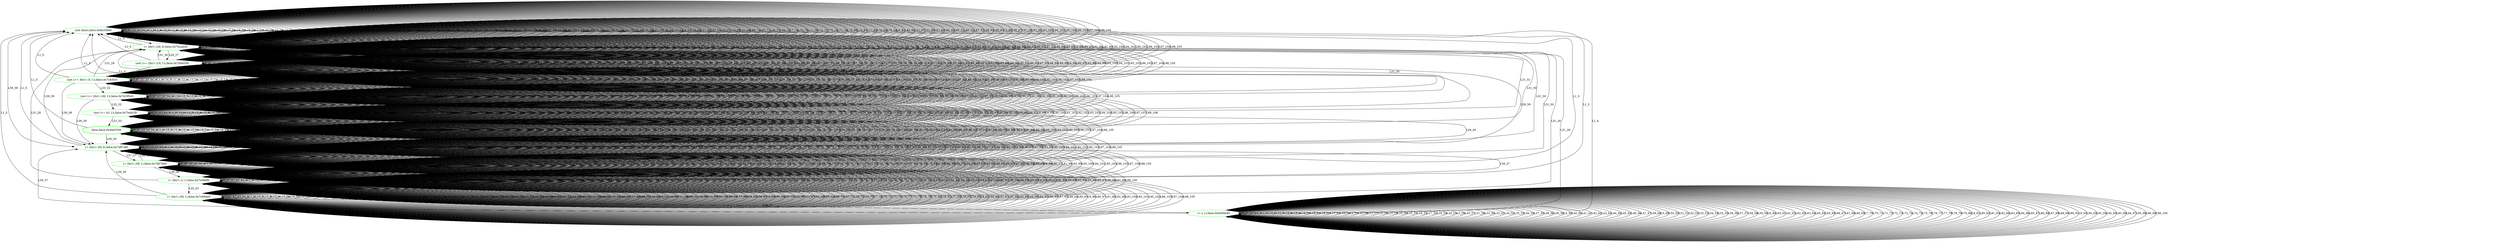 digraph G {
0[label="(not false),false,0x8e359a0", color=green,shape=octagon];
1[label="(= |thr1::24| 0),false,0x7b2ad20", color=green,shape=octagon];
2[label="(not (>= |thr1::23| 1)),false,0x7b64200", color=green,shape=octagon];
3[label="(not (>= |thr1::3| 1)),false,0x7c83fc0", color=green,shape=octagon];
4[label="(not (>= |thr1::26| 1)),false,0x7e195c0", color=green,shape=octagon];
5[label="(not (>= b2 1)),false,0x7bdd1f0", color=green,shape=octagon];
6[label="(= |thr1::30| 0),false,0x7d97af0", color=green,shape=octagon];
7[label="(= |thr1::29| 1),false,0x7d979b0", color=green,shape=octagon];
8[label="(= |thr1::1| 1),false,0x7e58ef0", color=green,shape=octagon];
9[label="(= |thr1::28| 1),false,0x7c840e0", color=green,shape=octagon];
10[label="(= y 1),false,0x8589e40", color=green,shape=octagon];
11[label="false,false,0x49a5500", color=green,shape=doubleoctagon];
0->0 [label="0_0"];
0->0 [label="1_1"];
0->0 [label="2_2"];
0->0 [label="3_3"];
0->0 [label="4_4"];
0->0 [label="L1_5"];
0->0 [label="L1_6"];
0->0 [label="L10_7"];
0->0 [label="L11_8"];
0->0 [label="L12_9"];
0->0 [label="L13_10"];
0->0 [label="L14_11"];
0->0 [label="L15_12"];
0->0 [label="L16_13"];
0->0 [label="L17_14"];
0->0 [label="L18_15"];
0->0 [label="L19_16"];
0->0 [label="L2_17"];
0->0 [label="L20_18"];
0->0 [label="L21_19"];
0->0 [label="L22_20"];
0->0 [label="L23_21"];
0->0 [label="L24_22"];
0->0 [label="L25_23"];
0->0 [label="L26_24"];
0->0 [label="L27_25"];
0->0 [label="L28_26"];
0->0 [label="L29_27"];
0->0 [label="L3_28"];
0->0 [label="L30_29"];
0->1 [label="L31_30"];
0->0 [label="L31_31"];
0->0 [label="L32_32"];
0->0 [label="L33_33"];
0->0 [label="L34_34"];
0->0 [label="L35_35"];
0->0 [label="L36_36"];
0->0 [label="L37_37"];
0->0 [label="L38_38"];
0->6 [label="L39_39"];
0->0 [label="L39_40"];
0->0 [label="L4_41"];
0->0 [label="L40_42"];
0->0 [label="L41_43"];
0->0 [label="L42_44"];
0->0 [label="L43_45"];
0->0 [label="L44_46"];
0->0 [label="L45_47"];
0->0 [label="L46_48"];
0->0 [label="L47_49"];
0->0 [label="L48_50"];
0->0 [label="L49_51"];
0->0 [label="L5_52"];
0->0 [label="L50_53"];
0->0 [label="L51_54"];
0->0 [label="L52_55"];
0->0 [label="L53_56"];
0->0 [label="L54_57"];
0->0 [label="L55_58"];
0->0 [label="L56_59"];
0->0 [label="L57_60"];
0->0 [label="L58_61"];
0->0 [label="L59_62"];
0->0 [label="L6_63"];
0->0 [label="L60_64"];
0->0 [label="L61_65"];
0->0 [label="L62_66"];
0->0 [label="L63_67"];
0->0 [label="L64_68"];
0->0 [label="L65_69"];
0->0 [label="L66_70"];
0->0 [label="L67_71"];
0->0 [label="L68_72"];
0->0 [label="L69_73"];
0->0 [label="L7_74"];
0->0 [label="L70_75"];
0->0 [label="L71_76"];
0->0 [label="L72_77"];
0->0 [label="L73_78"];
0->0 [label="L74_79"];
0->0 [label="L75_80"];
0->0 [label="L76_81"];
0->0 [label="L77_82"];
0->0 [label="L78_83"];
0->0 [label="L79_84"];
0->0 [label="L8_85"];
0->0 [label="L80_86"];
0->0 [label="L81_87"];
0->0 [label="L82_88"];
0->0 [label="L83_89"];
0->0 [label="L84_90"];
0->0 [label="L85_91"];
0->0 [label="L86_92"];
0->0 [label="L87_93"];
0->0 [label="L88_94"];
0->0 [label="L89_95"];
0->0 [label="L9_96"];
0->0 [label="L90_97"];
0->0 [label="L91_98"];
0->0 [label="L92_99"];
0->0 [label="L93_100"];
0->0 [label="L94_101"];
0->0 [label="L95_102"];
0->0 [label="L96_103"];
0->0 [label="L97_104"];
0->0 [label="L98_105"];
1->1 [label="0_0"];
1->1 [label="1_1"];
1->1 [label="2_2"];
1->1 [label="3_3"];
1->1 [label="4_4"];
1->0 [label="L1_5"];
1->1 [label="L1_6"];
1->1 [label="L10_7"];
1->1 [label="L11_8"];
1->1 [label="L12_9"];
1->1 [label="L13_10"];
1->1 [label="L14_11"];
1->1 [label="L15_12"];
1->1 [label="L16_13"];
1->1 [label="L17_14"];
1->1 [label="L18_15"];
1->1 [label="L19_16"];
1->1 [label="L2_17"];
1->1 [label="L20_18"];
1->1 [label="L21_19"];
1->1 [label="L22_20"];
1->1 [label="L23_21"];
1->1 [label="L24_22"];
1->1 [label="L25_23"];
1->1 [label="L26_24"];
1->1 [label="L27_25"];
1->1 [label="L28_26"];
1->2 [label="L29_27"];
1->1 [label="L3_28"];
1->1 [label="L30_29"];
1->1 [label="L31_30"];
1->1 [label="L31_31"];
1->1 [label="L32_32"];
1->1 [label="L33_33"];
1->1 [label="L34_34"];
1->1 [label="L35_35"];
1->1 [label="L36_36"];
1->1 [label="L37_37"];
1->1 [label="L38_38"];
1->6 [label="L39_39"];
1->1 [label="L39_40"];
1->1 [label="L4_41"];
1->1 [label="L40_42"];
1->1 [label="L41_43"];
1->1 [label="L42_44"];
1->1 [label="L43_45"];
1->1 [label="L44_46"];
1->1 [label="L45_47"];
1->1 [label="L46_48"];
1->1 [label="L47_49"];
1->1 [label="L48_50"];
1->1 [label="L49_51"];
1->1 [label="L5_52"];
1->1 [label="L50_53"];
1->1 [label="L51_54"];
1->1 [label="L52_55"];
1->1 [label="L53_56"];
1->1 [label="L54_57"];
1->1 [label="L55_58"];
1->1 [label="L56_59"];
1->1 [label="L57_60"];
1->1 [label="L58_61"];
1->1 [label="L59_62"];
1->1 [label="L6_63"];
1->1 [label="L60_64"];
1->1 [label="L61_65"];
1->1 [label="L62_66"];
1->1 [label="L63_67"];
1->1 [label="L64_68"];
1->1 [label="L65_69"];
1->1 [label="L66_70"];
1->1 [label="L67_71"];
1->1 [label="L68_72"];
1->1 [label="L69_73"];
1->1 [label="L7_74"];
1->1 [label="L70_75"];
1->1 [label="L71_76"];
1->1 [label="L72_77"];
1->1 [label="L73_78"];
1->1 [label="L74_79"];
1->1 [label="L75_80"];
1->1 [label="L76_81"];
1->1 [label="L77_82"];
1->1 [label="L78_83"];
1->1 [label="L79_84"];
1->1 [label="L8_85"];
1->1 [label="L80_86"];
1->1 [label="L81_87"];
1->1 [label="L82_88"];
1->1 [label="L83_89"];
1->1 [label="L84_90"];
1->1 [label="L85_91"];
1->1 [label="L86_92"];
1->1 [label="L87_93"];
1->1 [label="L88_94"];
1->1 [label="L89_95"];
1->1 [label="L9_96"];
1->1 [label="L90_97"];
1->1 [label="L91_98"];
1->1 [label="L92_99"];
1->1 [label="L93_100"];
1->1 [label="L94_101"];
1->1 [label="L95_102"];
1->1 [label="L96_103"];
1->1 [label="L97_104"];
1->1 [label="L98_105"];
2->2 [label="0_0"];
2->2 [label="1_1"];
2->2 [label="2_2"];
2->2 [label="3_3"];
2->2 [label="4_4"];
2->0 [label="L1_5"];
2->2 [label="L1_6"];
2->2 [label="L10_7"];
2->2 [label="L11_8"];
2->2 [label="L12_9"];
2->2 [label="L13_10"];
2->2 [label="L14_11"];
2->2 [label="L15_12"];
2->2 [label="L16_13"];
2->2 [label="L17_14"];
2->2 [label="L18_15"];
2->2 [label="L19_16"];
2->2 [label="L2_17"];
2->2 [label="L20_18"];
2->2 [label="L21_19"];
2->2 [label="L22_20"];
2->2 [label="L23_21"];
2->2 [label="L24_22"];
2->2 [label="L25_23"];
2->2 [label="L26_24"];
2->2 [label="L27_25"];
2->3 [label="L28_26"];
2->2 [label="L29_27"];
2->2 [label="L3_28"];
2->2 [label="L30_29"];
2->1 [label="L31_30"];
2->2 [label="L31_31"];
2->2 [label="L32_32"];
2->2 [label="L33_33"];
2->2 [label="L34_34"];
2->2 [label="L35_35"];
2->2 [label="L36_36"];
2->2 [label="L37_37"];
2->2 [label="L38_38"];
2->6 [label="L39_39"];
2->2 [label="L39_40"];
2->2 [label="L4_41"];
2->2 [label="L40_42"];
2->2 [label="L41_43"];
2->2 [label="L42_44"];
2->2 [label="L43_45"];
2->2 [label="L44_46"];
2->2 [label="L45_47"];
2->2 [label="L46_48"];
2->2 [label="L47_49"];
2->2 [label="L48_50"];
2->2 [label="L49_51"];
2->2 [label="L5_52"];
2->2 [label="L50_53"];
2->2 [label="L51_54"];
2->2 [label="L52_55"];
2->2 [label="L53_56"];
2->2 [label="L54_57"];
2->2 [label="L55_58"];
2->2 [label="L56_59"];
2->2 [label="L57_60"];
2->2 [label="L58_61"];
2->2 [label="L59_62"];
2->2 [label="L6_63"];
2->2 [label="L60_64"];
2->2 [label="L61_65"];
2->2 [label="L62_66"];
2->2 [label="L63_67"];
2->2 [label="L64_68"];
2->2 [label="L65_69"];
2->2 [label="L66_70"];
2->2 [label="L67_71"];
2->2 [label="L68_72"];
2->2 [label="L69_73"];
2->2 [label="L7_74"];
2->2 [label="L70_75"];
2->2 [label="L71_76"];
2->2 [label="L72_77"];
2->2 [label="L73_78"];
2->2 [label="L74_79"];
2->2 [label="L75_80"];
2->2 [label="L76_81"];
2->2 [label="L77_82"];
2->2 [label="L78_83"];
2->2 [label="L79_84"];
2->2 [label="L8_85"];
2->2 [label="L80_86"];
2->2 [label="L81_87"];
2->2 [label="L82_88"];
2->2 [label="L83_89"];
2->2 [label="L84_90"];
2->2 [label="L85_91"];
2->2 [label="L86_92"];
2->2 [label="L87_93"];
2->2 [label="L88_94"];
2->2 [label="L89_95"];
2->2 [label="L9_96"];
2->2 [label="L90_97"];
2->2 [label="L91_98"];
2->2 [label="L92_99"];
2->2 [label="L93_100"];
2->2 [label="L94_101"];
2->2 [label="L95_102"];
2->2 [label="L96_103"];
2->2 [label="L97_104"];
2->2 [label="L98_105"];
3->3 [label="0_0"];
3->3 [label="1_1"];
3->3 [label="2_2"];
3->3 [label="3_3"];
3->3 [label="4_4"];
3->0 [label="L1_5"];
3->3 [label="L1_6"];
3->3 [label="L10_7"];
3->3 [label="L11_8"];
3->3 [label="L12_9"];
3->3 [label="L13_10"];
3->3 [label="L14_11"];
3->3 [label="L15_12"];
3->3 [label="L16_13"];
3->3 [label="L17_14"];
3->3 [label="L18_15"];
3->3 [label="L19_16"];
3->3 [label="L2_17"];
3->3 [label="L20_18"];
3->3 [label="L21_19"];
3->3 [label="L22_20"];
3->3 [label="L23_21"];
3->3 [label="L24_22"];
3->3 [label="L25_23"];
3->3 [label="L26_24"];
3->3 [label="L28_25"];
3->3 [label="L29_26"];
3->3 [label="L3_27"];
3->3 [label="L30_28"];
3->1 [label="L31_29"];
3->3 [label="L31_30"];
3->3 [label="L32_31"];
3->4 [label="L33_32"];
3->3 [label="L34_33"];
3->3 [label="L35_34"];
3->3 [label="L36_35"];
3->3 [label="L37_36"];
3->3 [label="L38_37"];
3->6 [label="L39_38"];
3->3 [label="L39_39"];
3->3 [label="L4_40"];
3->3 [label="L40_41"];
3->3 [label="L41_42"];
3->3 [label="L42_43"];
3->3 [label="L43_44"];
3->3 [label="L44_45"];
3->3 [label="L45_46"];
3->3 [label="L46_47"];
3->3 [label="L47_48"];
3->3 [label="L48_49"];
3->3 [label="L49_50"];
3->3 [label="L5_51"];
3->3 [label="L50_52"];
3->3 [label="L51_53"];
3->3 [label="L52_54"];
3->3 [label="L53_55"];
3->3 [label="L54_56"];
3->3 [label="L55_57"];
3->3 [label="L56_58"];
3->3 [label="L57_59"];
3->3 [label="L58_60"];
3->3 [label="L59_61"];
3->3 [label="L6_62"];
3->3 [label="L60_63"];
3->3 [label="L61_64"];
3->3 [label="L62_65"];
3->3 [label="L63_66"];
3->3 [label="L64_67"];
3->3 [label="L65_68"];
3->3 [label="L66_69"];
3->3 [label="L67_70"];
3->3 [label="L68_71"];
3->3 [label="L69_72"];
3->3 [label="L7_73"];
3->3 [label="L70_74"];
3->3 [label="L71_75"];
3->3 [label="L72_76"];
3->3 [label="L73_77"];
3->3 [label="L74_78"];
3->3 [label="L75_79"];
3->3 [label="L76_80"];
3->3 [label="L77_81"];
3->3 [label="L78_82"];
3->3 [label="L79_83"];
3->3 [label="L8_84"];
3->3 [label="L80_85"];
3->3 [label="L81_86"];
3->3 [label="L82_87"];
3->3 [label="L83_88"];
3->3 [label="L84_89"];
3->3 [label="L85_90"];
3->3 [label="L86_91"];
3->3 [label="L87_92"];
3->3 [label="L88_93"];
3->3 [label="L89_94"];
3->3 [label="L9_95"];
3->3 [label="L90_96"];
3->3 [label="L91_97"];
3->3 [label="L92_98"];
3->3 [label="L93_99"];
3->3 [label="L94_100"];
3->3 [label="L95_101"];
3->3 [label="L96_102"];
3->3 [label="L97_103"];
3->3 [label="L98_104"];
4->4 [label="0_0"];
4->4 [label="1_1"];
4->4 [label="2_2"];
4->4 [label="3_3"];
4->4 [label="4_4"];
4->0 [label="L1_5"];
4->4 [label="L1_6"];
4->4 [label="L10_7"];
4->4 [label="L11_8"];
4->4 [label="L12_9"];
4->4 [label="L13_10"];
4->4 [label="L14_11"];
4->4 [label="L15_12"];
4->4 [label="L16_13"];
4->4 [label="L17_14"];
4->4 [label="L18_15"];
4->4 [label="L19_16"];
4->4 [label="L2_17"];
4->4 [label="L20_18"];
4->4 [label="L21_19"];
4->4 [label="L22_20"];
4->4 [label="L23_21"];
4->4 [label="L24_22"];
4->4 [label="L25_23"];
4->4 [label="L26_24"];
4->4 [label="L27_25"];
4->4 [label="L28_26"];
4->4 [label="L29_27"];
4->4 [label="L3_28"];
4->4 [label="L30_29"];
4->1 [label="L31_30"];
4->4 [label="L31_31"];
4->5 [label="L32_32"];
4->4 [label="L33_33"];
4->4 [label="L34_34"];
4->4 [label="L35_35"];
4->4 [label="L36_36"];
4->4 [label="L37_37"];
4->4 [label="L38_38"];
4->6 [label="L39_39"];
4->4 [label="L39_40"];
4->4 [label="L4_41"];
4->4 [label="L40_42"];
4->4 [label="L41_43"];
4->4 [label="L42_44"];
4->4 [label="L43_45"];
4->4 [label="L44_46"];
4->4 [label="L45_47"];
4->4 [label="L46_48"];
4->4 [label="L47_49"];
4->4 [label="L48_50"];
4->4 [label="L49_51"];
4->4 [label="L5_52"];
4->4 [label="L50_53"];
4->4 [label="L51_54"];
4->4 [label="L52_55"];
4->4 [label="L53_56"];
4->4 [label="L54_57"];
4->4 [label="L55_58"];
4->4 [label="L56_59"];
4->4 [label="L57_60"];
4->4 [label="L58_61"];
4->4 [label="L59_62"];
4->4 [label="L6_63"];
4->4 [label="L60_64"];
4->4 [label="L61_65"];
4->4 [label="L62_66"];
4->4 [label="L63_67"];
4->4 [label="L64_68"];
4->4 [label="L65_69"];
4->4 [label="L66_70"];
4->4 [label="L67_71"];
4->4 [label="L68_72"];
4->4 [label="L69_73"];
4->4 [label="L7_74"];
4->4 [label="L70_75"];
4->4 [label="L71_76"];
4->4 [label="L72_77"];
4->4 [label="L73_78"];
4->4 [label="L74_79"];
4->4 [label="L75_80"];
4->4 [label="L76_81"];
4->4 [label="L77_82"];
4->4 [label="L78_83"];
4->4 [label="L79_84"];
4->4 [label="L8_85"];
4->4 [label="L80_86"];
4->4 [label="L81_87"];
4->4 [label="L82_88"];
4->4 [label="L83_89"];
4->4 [label="L84_90"];
4->4 [label="L85_91"];
4->4 [label="L86_92"];
4->4 [label="L87_93"];
4->4 [label="L88_94"];
4->4 [label="L89_95"];
4->4 [label="L9_96"];
4->4 [label="L90_97"];
4->4 [label="L91_98"];
4->4 [label="L92_99"];
4->4 [label="L93_100"];
4->4 [label="L94_101"];
4->4 [label="L95_102"];
4->4 [label="L96_103"];
4->4 [label="L97_104"];
4->4 [label="L98_105"];
5->5 [label="0_0"];
5->5 [label="1_1"];
5->5 [label="2_2"];
5->5 [label="4_3"];
5->0 [label="L1_4"];
5->5 [label="L1_5"];
5->5 [label="L10_6"];
5->5 [label="L11_7"];
5->5 [label="L12_8"];
5->5 [label="L13_9"];
5->5 [label="L14_10"];
5->5 [label="L15_11"];
5->5 [label="L16_12"];
5->5 [label="L17_13"];
5->5 [label="L18_14"];
5->5 [label="L19_15"];
5->5 [label="L2_16"];
5->5 [label="L20_17"];
5->5 [label="L21_18"];
5->5 [label="L22_19"];
5->5 [label="L23_20"];
5->5 [label="L24_21"];
5->5 [label="L24_22"];
5->5 [label="L25_23"];
5->5 [label="L26_24"];
5->5 [label="L27_25"];
5->5 [label="L28_26"];
5->5 [label="L29_27"];
5->5 [label="L3_28"];
5->5 [label="L30_29"];
5->5 [label="L30_30"];
5->1 [label="L31_31"];
5->5 [label="L31_32"];
5->5 [label="L32_33"];
5->5 [label="L33_34"];
5->5 [label="L34_35"];
5->5 [label="L35_36"];
5->5 [label="L36_37"];
5->5 [label="L37_38"];
5->5 [label="L38_39"];
5->6 [label="L39_40"];
5->5 [label="L39_41"];
5->5 [label="L4_42"];
5->5 [label="L40_43"];
5->5 [label="L41_44"];
5->5 [label="L42_45"];
5->5 [label="L43_46"];
5->5 [label="L44_47"];
5->5 [label="L45_48"];
5->5 [label="L46_49"];
5->5 [label="L47_50"];
5->5 [label="L48_51"];
5->5 [label="L49_52"];
5->5 [label="L5_53"];
5->5 [label="L50_54"];
5->11 [label="L51_55"];
5->5 [label="L52_56"];
5->5 [label="L53_57"];
5->5 [label="L54_58"];
5->5 [label="L55_59"];
5->5 [label="L56_60"];
5->5 [label="L57_61"];
5->5 [label="L58_62"];
5->5 [label="L58_63"];
5->5 [label="L6_64"];
5->5 [label="L60_65"];
5->5 [label="L61_66"];
5->5 [label="L62_67"];
5->5 [label="L63_68"];
5->5 [label="L64_69"];
5->5 [label="L65_70"];
5->5 [label="L66_71"];
5->5 [label="L67_72"];
5->5 [label="L68_73"];
5->5 [label="L69_74"];
5->5 [label="L7_75"];
5->5 [label="L70_76"];
5->5 [label="L71_77"];
5->5 [label="L72_78"];
5->5 [label="L73_79"];
5->5 [label="L74_80"];
5->5 [label="L74_81"];
5->5 [label="L75_82"];
5->5 [label="L76_83"];
5->5 [label="L77_84"];
5->5 [label="L78_85"];
5->5 [label="L79_86"];
5->5 [label="L8_87"];
5->5 [label="L80_88"];
5->5 [label="L81_89"];
5->5 [label="L82_90"];
5->5 [label="L83_91"];
5->5 [label="L84_92"];
5->5 [label="L85_93"];
5->5 [label="L86_94"];
5->5 [label="L87_95"];
5->5 [label="L88_96"];
5->5 [label="L89_97"];
5->5 [label="L9_98"];
5->5 [label="L9_99"];
5->5 [label="L90_100"];
5->5 [label="L91_101"];
5->5 [label="L92_102"];
5->5 [label="L93_103"];
5->5 [label="L94_104"];
5->5 [label="L95_105"];
5->5 [label="L96_106"];
5->5 [label="L97_107"];
5->5 [label="L98_108"];
6->6 [label="0_0"];
6->6 [label="1_1"];
6->6 [label="2_2"];
6->6 [label="3_3"];
6->6 [label="4_4"];
6->0 [label="L1_5"];
6->6 [label="L1_6"];
6->6 [label="L10_7"];
6->6 [label="L11_8"];
6->6 [label="L12_9"];
6->6 [label="L13_10"];
6->6 [label="L14_11"];
6->6 [label="L15_12"];
6->6 [label="L16_13"];
6->6 [label="L17_14"];
6->6 [label="L18_15"];
6->6 [label="L19_16"];
6->6 [label="L2_17"];
6->6 [label="L20_18"];
6->6 [label="L21_19"];
6->6 [label="L22_20"];
6->6 [label="L23_21"];
6->6 [label="L24_22"];
6->6 [label="L25_23"];
6->6 [label="L26_24"];
6->6 [label="L27_25"];
6->6 [label="L28_26"];
6->6 [label="L29_27"];
6->6 [label="L3_28"];
6->6 [label="L30_29"];
6->1 [label="L31_30"];
6->6 [label="L31_31"];
6->6 [label="L32_32"];
6->6 [label="L33_33"];
6->6 [label="L34_34"];
6->6 [label="L35_35"];
6->6 [label="L36_36"];
6->7 [label="L37_37"];
6->6 [label="L38_38"];
6->6 [label="L39_39"];
6->6 [label="L39_40"];
6->6 [label="L4_41"];
6->6 [label="L40_42"];
6->6 [label="L41_43"];
6->6 [label="L42_44"];
6->6 [label="L43_45"];
6->6 [label="L44_46"];
6->6 [label="L45_47"];
6->6 [label="L46_48"];
6->6 [label="L47_49"];
6->6 [label="L48_50"];
6->6 [label="L49_51"];
6->6 [label="L5_52"];
6->6 [label="L50_53"];
6->6 [label="L51_54"];
6->6 [label="L52_55"];
6->6 [label="L53_56"];
6->6 [label="L54_57"];
6->6 [label="L55_58"];
6->6 [label="L56_59"];
6->6 [label="L57_60"];
6->6 [label="L58_61"];
6->6 [label="L59_62"];
6->6 [label="L6_63"];
6->6 [label="L60_64"];
6->6 [label="L61_65"];
6->6 [label="L62_66"];
6->6 [label="L63_67"];
6->6 [label="L64_68"];
6->6 [label="L65_69"];
6->6 [label="L66_70"];
6->6 [label="L67_71"];
6->6 [label="L68_72"];
6->6 [label="L69_73"];
6->6 [label="L7_74"];
6->6 [label="L70_75"];
6->6 [label="L71_76"];
6->6 [label="L72_77"];
6->6 [label="L73_78"];
6->6 [label="L74_79"];
6->6 [label="L75_80"];
6->6 [label="L76_81"];
6->6 [label="L77_82"];
6->6 [label="L78_83"];
6->6 [label="L79_84"];
6->6 [label="L8_85"];
6->6 [label="L80_86"];
6->6 [label="L81_87"];
6->6 [label="L82_88"];
6->6 [label="L83_89"];
6->6 [label="L84_90"];
6->6 [label="L85_91"];
6->6 [label="L86_92"];
6->6 [label="L87_93"];
6->6 [label="L88_94"];
6->6 [label="L89_95"];
6->6 [label="L9_96"];
6->6 [label="L90_97"];
6->6 [label="L91_98"];
6->6 [label="L92_99"];
6->6 [label="L93_100"];
6->6 [label="L94_101"];
6->6 [label="L95_102"];
6->6 [label="L96_103"];
6->6 [label="L97_104"];
6->6 [label="L98_105"];
7->7 [label="0_0"];
7->7 [label="1_1"];
7->7 [label="2_2"];
7->7 [label="3_3"];
7->7 [label="4_4"];
7->0 [label="L1_5"];
7->7 [label="L1_6"];
7->7 [label="L10_7"];
7->7 [label="L11_8"];
7->7 [label="L12_9"];
7->7 [label="L13_10"];
7->7 [label="L14_11"];
7->7 [label="L15_12"];
7->7 [label="L16_13"];
7->7 [label="L17_14"];
7->7 [label="L18_15"];
7->7 [label="L19_16"];
7->7 [label="L2_17"];
7->7 [label="L20_18"];
7->7 [label="L21_19"];
7->7 [label="L22_20"];
7->7 [label="L23_21"];
7->7 [label="L24_22"];
7->7 [label="L25_23"];
7->7 [label="L26_24"];
7->7 [label="L27_25"];
7->7 [label="L28_26"];
7->7 [label="L29_27"];
7->7 [label="L3_28"];
7->7 [label="L30_29"];
7->1 [label="L31_30"];
7->7 [label="L31_31"];
7->7 [label="L32_32"];
7->7 [label="L33_33"];
7->7 [label="L34_34"];
7->7 [label="L35_35"];
7->8 [label="L36_36"];
7->7 [label="L37_37"];
7->7 [label="L38_38"];
7->6 [label="L39_39"];
7->7 [label="L39_40"];
7->7 [label="L4_41"];
7->7 [label="L40_42"];
7->7 [label="L41_43"];
7->7 [label="L42_44"];
7->7 [label="L43_45"];
7->7 [label="L44_46"];
7->7 [label="L45_47"];
7->7 [label="L46_48"];
7->7 [label="L47_49"];
7->7 [label="L48_50"];
7->7 [label="L49_51"];
7->7 [label="L5_52"];
7->7 [label="L50_53"];
7->7 [label="L51_54"];
7->7 [label="L52_55"];
7->7 [label="L53_56"];
7->7 [label="L54_57"];
7->7 [label="L55_58"];
7->7 [label="L56_59"];
7->7 [label="L57_60"];
7->7 [label="L58_61"];
7->7 [label="L59_62"];
7->7 [label="L6_63"];
7->7 [label="L60_64"];
7->7 [label="L61_65"];
7->7 [label="L62_66"];
7->7 [label="L63_67"];
7->7 [label="L64_68"];
7->7 [label="L65_69"];
7->7 [label="L66_70"];
7->7 [label="L67_71"];
7->7 [label="L68_72"];
7->7 [label="L69_73"];
7->7 [label="L7_74"];
7->7 [label="L70_75"];
7->7 [label="L71_76"];
7->7 [label="L72_77"];
7->7 [label="L73_78"];
7->7 [label="L74_79"];
7->7 [label="L75_80"];
7->7 [label="L76_81"];
7->7 [label="L77_82"];
7->7 [label="L78_83"];
7->7 [label="L79_84"];
7->7 [label="L8_85"];
7->7 [label="L80_86"];
7->7 [label="L81_87"];
7->7 [label="L82_88"];
7->7 [label="L83_89"];
7->7 [label="L84_90"];
7->7 [label="L85_91"];
7->7 [label="L86_92"];
7->7 [label="L87_93"];
7->7 [label="L88_94"];
7->7 [label="L89_95"];
7->7 [label="L9_96"];
7->7 [label="L90_97"];
7->7 [label="L91_98"];
7->7 [label="L92_99"];
7->7 [label="L93_100"];
7->7 [label="L94_101"];
7->7 [label="L95_102"];
7->7 [label="L96_103"];
7->7 [label="L97_104"];
7->7 [label="L98_105"];
8->8 [label="0_0"];
8->8 [label="1_1"];
8->8 [label="2_2"];
8->8 [label="3_3"];
8->8 [label="4_4"];
8->0 [label="L1_5"];
8->8 [label="L1_6"];
8->8 [label="L10_7"];
8->8 [label="L11_8"];
8->8 [label="L13_9"];
8->8 [label="L14_10"];
8->8 [label="L15_11"];
8->8 [label="L16_12"];
8->8 [label="L17_13"];
8->8 [label="L19_14"];
8->8 [label="L2_15"];
8->8 [label="L20_16"];
8->8 [label="L21_17"];
8->8 [label="L22_18"];
8->8 [label="L23_19"];
8->8 [label="L24_20"];
8->8 [label="L25_21"];
8->8 [label="L26_22"];
8->8 [label="L27_23"];
8->8 [label="L28_24"];
8->8 [label="L29_25"];
8->8 [label="L3_26"];
8->8 [label="L30_27"];
8->1 [label="L31_28"];
8->8 [label="L31_29"];
8->8 [label="L32_30"];
8->8 [label="L33_31"];
8->8 [label="L34_32"];
8->9 [label="L35_33"];
8->8 [label="L36_34"];
8->8 [label="L37_35"];
8->8 [label="L38_36"];
8->6 [label="L39_37"];
8->8 [label="L39_38"];
8->8 [label="L4_39"];
8->8 [label="L40_40"];
8->8 [label="L42_41"];
8->8 [label="L43_42"];
8->8 [label="L44_43"];
8->8 [label="L45_44"];
8->8 [label="L46_45"];
8->8 [label="L48_46"];
8->8 [label="L49_47"];
8->8 [label="L50_48"];
8->8 [label="L51_49"];
8->8 [label="L52_50"];
8->8 [label="L53_51"];
8->8 [label="L54_52"];
8->8 [label="L55_53"];
8->8 [label="L56_54"];
8->8 [label="L57_55"];
8->8 [label="L58_56"];
8->8 [label="L59_57"];
8->8 [label="L6_58"];
8->8 [label="L60_59"];
8->8 [label="L61_60"];
8->8 [label="L62_61"];
8->8 [label="L63_62"];
8->8 [label="L64_63"];
8->8 [label="L65_64"];
8->8 [label="L66_65"];
8->8 [label="L67_66"];
8->8 [label="L68_67"];
8->8 [label="L69_68"];
8->8 [label="L7_69"];
8->8 [label="L70_70"];
8->8 [label="L71_71"];
8->8 [label="L72_72"];
8->8 [label="L73_73"];
8->8 [label="L74_74"];
8->8 [label="L75_75"];
8->8 [label="L76_76"];
8->8 [label="L77_77"];
8->8 [label="L78_78"];
8->8 [label="L79_79"];
8->8 [label="L8_80"];
8->8 [label="L80_81"];
8->8 [label="L81_82"];
8->8 [label="L82_83"];
8->8 [label="L83_84"];
8->8 [label="L84_85"];
8->8 [label="L85_86"];
8->8 [label="L86_87"];
8->8 [label="L87_88"];
8->8 [label="L88_89"];
8->8 [label="L89_90"];
8->8 [label="L9_91"];
8->8 [label="L90_92"];
8->8 [label="L91_93"];
8->8 [label="L92_94"];
8->8 [label="L93_95"];
8->8 [label="L94_96"];
8->8 [label="L95_97"];
8->8 [label="L96_98"];
8->8 [label="L97_99"];
8->8 [label="L98_100"];
9->9 [label="0_0"];
9->9 [label="1_1"];
9->9 [label="2_2"];
9->9 [label="3_3"];
9->9 [label="4_4"];
9->0 [label="L1_5"];
9->9 [label="L1_6"];
9->9 [label="L10_7"];
9->9 [label="L11_8"];
9->9 [label="L12_9"];
9->9 [label="L13_10"];
9->9 [label="L14_11"];
9->9 [label="L15_12"];
9->9 [label="L16_13"];
9->9 [label="L17_14"];
9->9 [label="L18_15"];
9->9 [label="L19_16"];
9->9 [label="L2_17"];
9->9 [label="L20_18"];
9->9 [label="L21_19"];
9->9 [label="L22_20"];
9->9 [label="L23_21"];
9->9 [label="L24_22"];
9->9 [label="L25_23"];
9->9 [label="L26_24"];
9->9 [label="L27_25"];
9->9 [label="L28_26"];
9->9 [label="L29_27"];
9->9 [label="L3_28"];
9->9 [label="L30_29"];
9->1 [label="L31_30"];
9->9 [label="L31_31"];
9->9 [label="L32_32"];
9->9 [label="L33_33"];
9->10 [label="L34_34"];
9->9 [label="L35_35"];
9->9 [label="L36_36"];
9->9 [label="L37_37"];
9->9 [label="L38_38"];
9->6 [label="L39_39"];
9->9 [label="L39_40"];
9->9 [label="L4_41"];
9->9 [label="L40_42"];
9->9 [label="L41_43"];
9->9 [label="L42_44"];
9->9 [label="L43_45"];
9->9 [label="L44_46"];
9->9 [label="L45_47"];
9->9 [label="L46_48"];
9->9 [label="L47_49"];
9->9 [label="L48_50"];
9->9 [label="L49_51"];
9->9 [label="L5_52"];
9->9 [label="L50_53"];
9->9 [label="L51_54"];
9->9 [label="L52_55"];
9->9 [label="L53_56"];
9->9 [label="L54_57"];
9->9 [label="L55_58"];
9->9 [label="L56_59"];
9->9 [label="L57_60"];
9->9 [label="L58_61"];
9->9 [label="L59_62"];
9->9 [label="L6_63"];
9->9 [label="L60_64"];
9->9 [label="L61_65"];
9->9 [label="L62_66"];
9->9 [label="L63_67"];
9->9 [label="L64_68"];
9->9 [label="L65_69"];
9->9 [label="L66_70"];
9->9 [label="L67_71"];
9->9 [label="L68_72"];
9->9 [label="L69_73"];
9->9 [label="L7_74"];
9->9 [label="L70_75"];
9->9 [label="L71_76"];
9->9 [label="L72_77"];
9->9 [label="L73_78"];
9->9 [label="L74_79"];
9->9 [label="L75_80"];
9->9 [label="L76_81"];
9->9 [label="L77_82"];
9->9 [label="L78_83"];
9->9 [label="L79_84"];
9->9 [label="L8_85"];
9->9 [label="L80_86"];
9->9 [label="L81_87"];
9->9 [label="L82_88"];
9->9 [label="L83_89"];
9->9 [label="L84_90"];
9->9 [label="L85_91"];
9->9 [label="L86_92"];
9->9 [label="L87_93"];
9->9 [label="L88_94"];
9->9 [label="L89_95"];
9->9 [label="L9_96"];
9->9 [label="L90_97"];
9->9 [label="L91_98"];
9->9 [label="L92_99"];
9->9 [label="L93_100"];
9->9 [label="L94_101"];
9->9 [label="L95_102"];
9->9 [label="L96_103"];
9->9 [label="L97_104"];
9->9 [label="L98_105"];
10->10 [label="0_0"];
10->10 [label="1_1"];
10->10 [label="3_2"];
10->10 [label="4_3"];
10->0 [label="L1_4"];
10->10 [label="L1_5"];
10->10 [label="L10_6"];
10->10 [label="L11_7"];
10->10 [label="L12_8"];
10->10 [label="L13_9"];
10->10 [label="L14_10"];
10->10 [label="L15_11"];
10->10 [label="L16_12"];
10->10 [label="L17_13"];
10->10 [label="L18_14"];
10->10 [label="L2_15"];
10->10 [label="L20_16"];
10->10 [label="L21_17"];
10->10 [label="L22_18"];
10->10 [label="L23_19"];
10->10 [label="L24_20"];
10->10 [label="L25_21"];
10->10 [label="L26_22"];
10->10 [label="L27_23"];
10->10 [label="L28_24"];
10->10 [label="L29_25"];
10->10 [label="L3_26"];
10->10 [label="L30_27"];
10->1 [label="L31_28"];
10->10 [label="L31_29"];
10->10 [label="L32_30"];
10->10 [label="L33_31"];
10->10 [label="L34_32"];
10->10 [label="L35_33"];
10->10 [label="L36_34"];
10->10 [label="L37_35"];
10->10 [label="L38_36"];
10->6 [label="L39_37"];
10->10 [label="L39_38"];
10->10 [label="L4_39"];
10->10 [label="L40_40"];
10->10 [label="L41_41"];
10->10 [label="L42_42"];
10->10 [label="L43_43"];
10->10 [label="L44_44"];
10->10 [label="L45_45"];
10->10 [label="L46_46"];
10->10 [label="L47_47"];
10->10 [label="L49_48"];
10->10 [label="L5_49"];
10->10 [label="L50_50"];
10->10 [label="L51_51"];
10->10 [label="L52_52"];
10->10 [label="L53_53"];
10->10 [label="L54_54"];
10->10 [label="L55_55"];
10->10 [label="L56_56"];
10->10 [label="L57_57"];
10->10 [label="L58_58"];
10->10 [label="L59_59"];
10->10 [label="L6_60"];
10->10 [label="L60_61"];
10->10 [label="L61_62"];
10->10 [label="L62_63"];
10->10 [label="L63_64"];
10->10 [label="L64_65"];
10->10 [label="L65_66"];
10->10 [label="L66_67"];
10->10 [label="L67_68"];
10->10 [label="L69_69"];
10->10 [label="L7_70"];
10->10 [label="L70_71"];
10->10 [label="L71_72"];
10->10 [label="L72_73"];
10->10 [label="L73_74"];
10->10 [label="L74_75"];
10->10 [label="L75_76"];
10->10 [label="L76_77"];
10->10 [label="L77_78"];
10->10 [label="L78_79"];
10->10 [label="L79_80"];
10->10 [label="L8_81"];
10->10 [label="L80_82"];
10->10 [label="L81_83"];
10->10 [label="L82_84"];
10->10 [label="L83_85"];
10->10 [label="L84_86"];
10->10 [label="L85_87"];
10->10 [label="L86_88"];
10->10 [label="L87_89"];
10->10 [label="L88_90"];
10->10 [label="L89_91"];
10->10 [label="L9_92"];
10->10 [label="L90_93"];
10->10 [label="L91_94"];
10->10 [label="L92_95"];
10->10 [label="L93_96"];
10->10 [label="L94_97"];
10->10 [label="L95_98"];
10->10 [label="L96_99"];
10->10 [label="L98_100"];
11->11 [label="0_0"];
11->11 [label="1_1"];
11->11 [label="2_2"];
11->11 [label="3_3"];
11->11 [label="4_4"];
11->0 [label="L1_5"];
11->11 [label="L1_6"];
11->11 [label="L10_7"];
11->11 [label="L11_8"];
11->11 [label="L12_9"];
11->11 [label="L13_10"];
11->11 [label="L14_11"];
11->11 [label="L15_12"];
11->11 [label="L16_13"];
11->11 [label="L17_14"];
11->11 [label="L18_15"];
11->11 [label="L19_16"];
11->11 [label="L2_17"];
11->11 [label="L20_18"];
11->11 [label="L21_19"];
11->11 [label="L22_20"];
11->11 [label="L23_21"];
11->11 [label="L24_22"];
11->11 [label="L25_23"];
11->11 [label="L26_24"];
11->11 [label="L27_25"];
11->11 [label="L28_26"];
11->11 [label="L29_27"];
11->11 [label="L3_28"];
11->11 [label="L30_29"];
11->1 [label="L31_30"];
11->11 [label="L31_31"];
11->11 [label="L32_32"];
11->11 [label="L33_33"];
11->11 [label="L34_34"];
11->11 [label="L35_35"];
11->11 [label="L36_36"];
11->11 [label="L37_37"];
11->11 [label="L38_38"];
11->6 [label="L39_39"];
11->11 [label="L39_40"];
11->11 [label="L4_41"];
11->11 [label="L40_42"];
11->11 [label="L41_43"];
11->11 [label="L42_44"];
11->11 [label="L43_45"];
11->11 [label="L44_46"];
11->11 [label="L45_47"];
11->11 [label="L46_48"];
11->11 [label="L47_49"];
11->11 [label="L48_50"];
11->11 [label="L49_51"];
11->11 [label="L5_52"];
11->11 [label="L50_53"];
11->11 [label="L51_54"];
11->11 [label="L52_55"];
11->11 [label="L53_56"];
11->11 [label="L54_57"];
11->11 [label="L55_58"];
11->11 [label="L56_59"];
11->11 [label="L57_60"];
11->11 [label="L58_61"];
11->11 [label="L59_62"];
11->11 [label="L6_63"];
11->11 [label="L60_64"];
11->11 [label="L61_65"];
11->11 [label="L62_66"];
11->11 [label="L63_67"];
11->11 [label="L64_68"];
11->11 [label="L65_69"];
11->11 [label="L66_70"];
11->11 [label="L67_71"];
11->11 [label="L68_72"];
11->11 [label="L69_73"];
11->11 [label="L7_74"];
11->11 [label="L70_75"];
11->11 [label="L71_76"];
11->11 [label="L72_77"];
11->11 [label="L73_78"];
11->11 [label="L74_79"];
11->11 [label="L75_80"];
11->11 [label="L76_81"];
11->11 [label="L77_82"];
11->11 [label="L78_83"];
11->11 [label="L79_84"];
11->11 [label="L8_85"];
11->11 [label="L80_86"];
11->11 [label="L81_87"];
11->11 [label="L82_88"];
11->11 [label="L83_89"];
11->11 [label="L84_90"];
11->11 [label="L85_91"];
11->11 [label="L86_92"];
11->11 [label="L87_93"];
11->11 [label="L88_94"];
11->11 [label="L89_95"];
11->11 [label="L9_96"];
11->11 [label="L90_97"];
11->11 [label="L91_98"];
11->11 [label="L92_99"];
11->11 [label="L93_100"];
11->11 [label="L94_101"];
11->11 [label="L95_102"];
11->11 [label="L96_103"];
11->11 [label="L97_104"];
11->11 [label="L98_105"];
}
